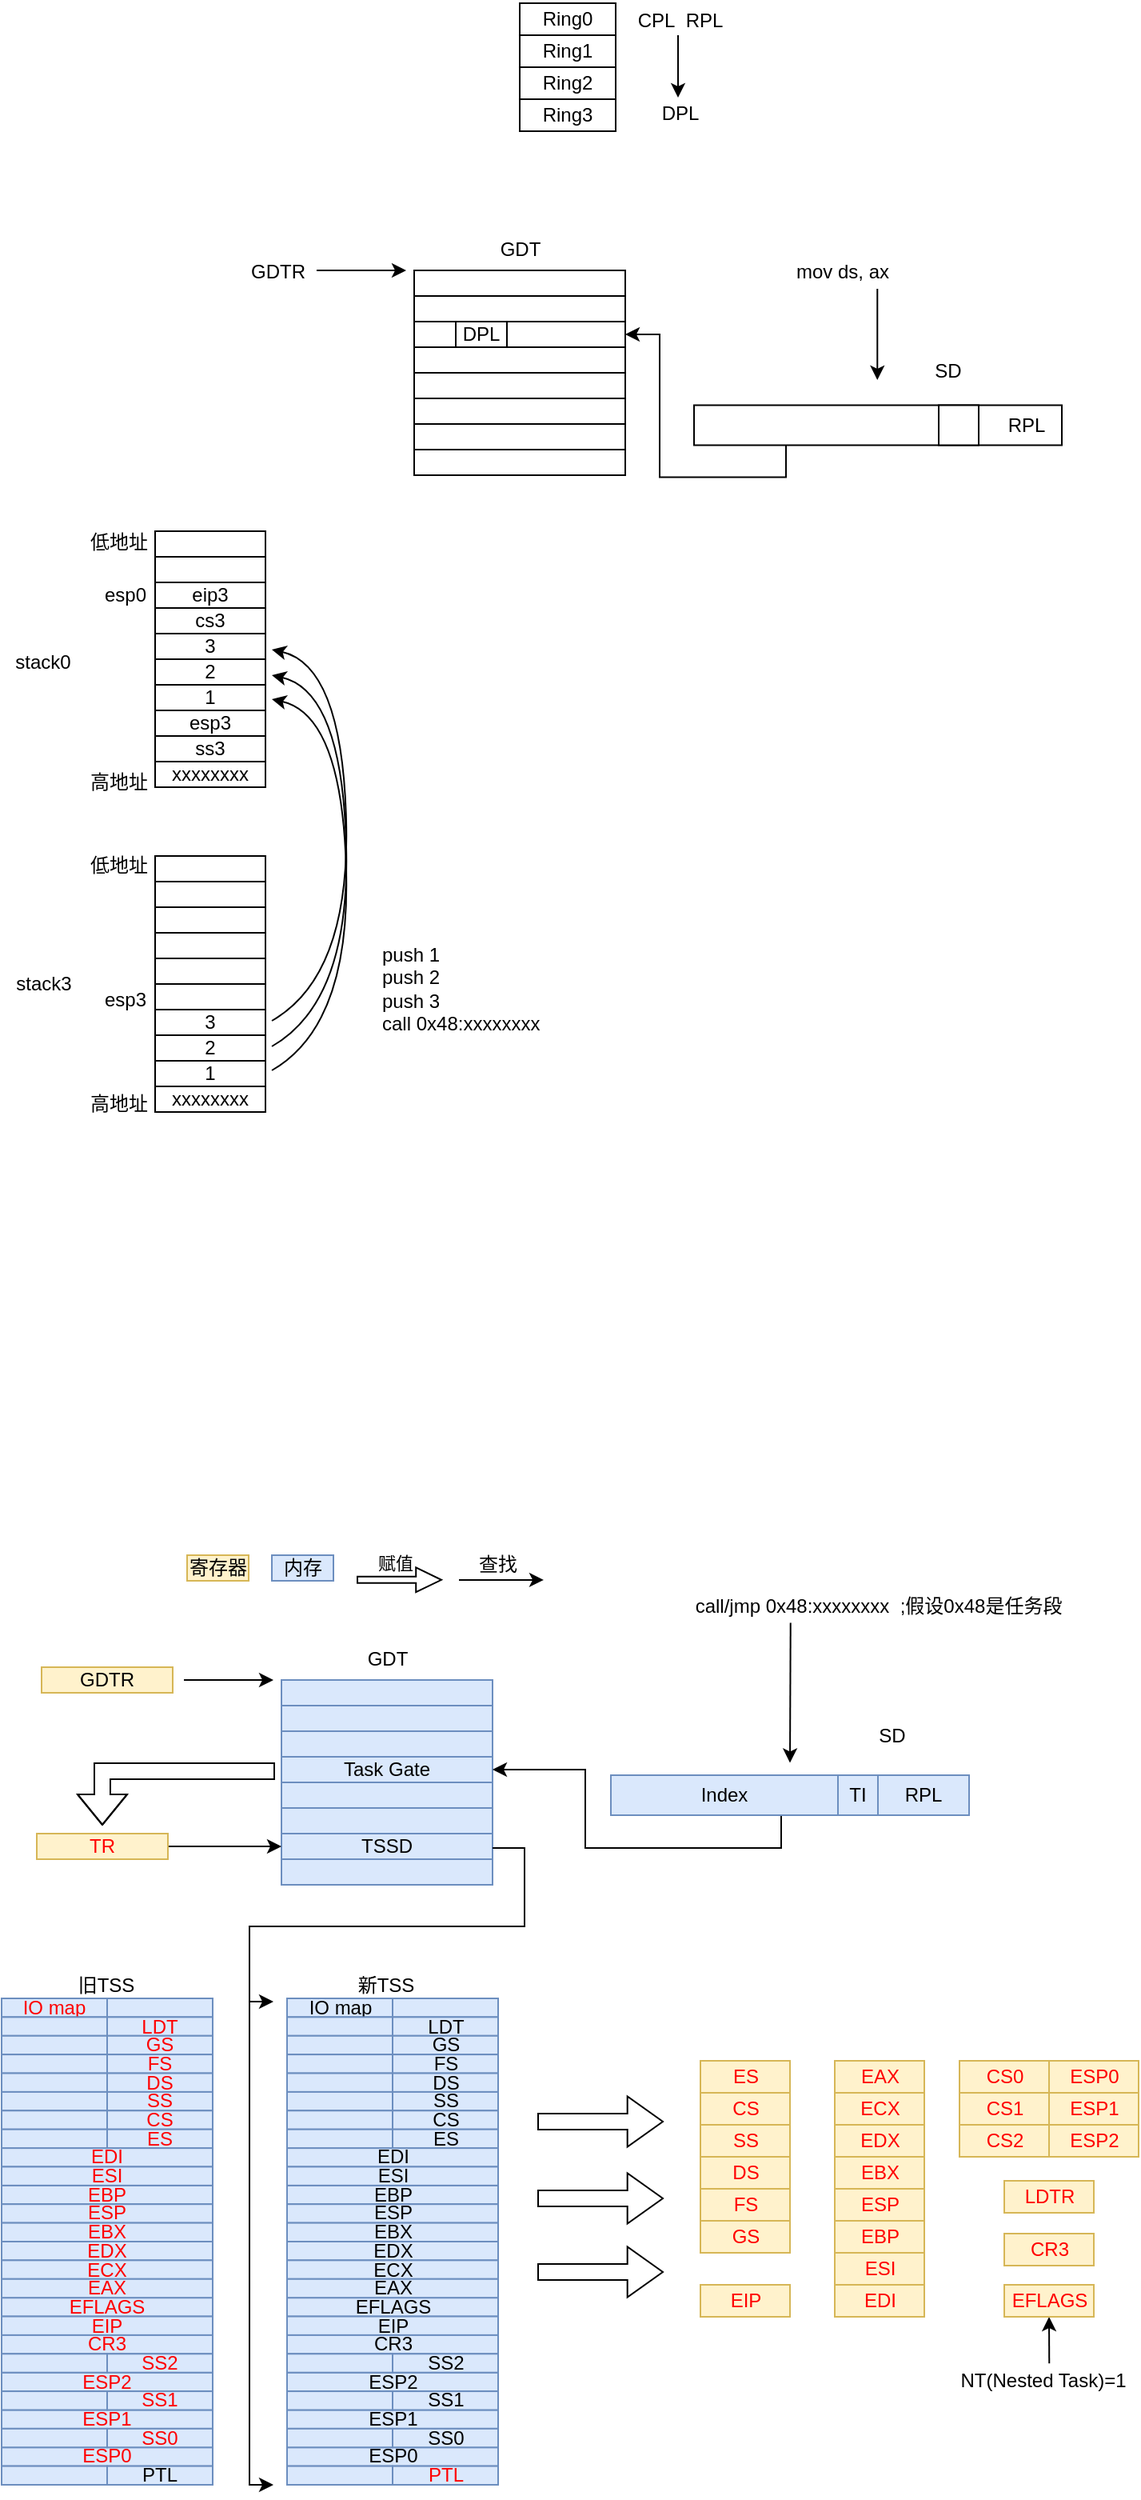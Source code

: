 <mxfile version="28.0.4">
  <diagram name="第 1 页" id="dTdgmJblzX6b68JOFCId">
    <mxGraphModel dx="542" dy="310" grid="0" gridSize="10" guides="1" tooltips="1" connect="1" arrows="1" fold="1" page="1" pageScale="1" pageWidth="827" pageHeight="1169" math="0" shadow="0">
      <root>
        <mxCell id="0" />
        <mxCell id="1" parent="0" />
        <mxCell id="eHoJxzLwJRpgkZDSMcWg-1" value="Ring0" style="rounded=0;whiteSpace=wrap;html=1;" parent="1" vertex="1">
          <mxGeometry x="360" y="230" width="60" height="20" as="geometry" />
        </mxCell>
        <mxCell id="eHoJxzLwJRpgkZDSMcWg-2" value="Ring1" style="rounded=0;whiteSpace=wrap;html=1;" parent="1" vertex="1">
          <mxGeometry x="360" y="250" width="60" height="20" as="geometry" />
        </mxCell>
        <mxCell id="eHoJxzLwJRpgkZDSMcWg-3" value="Ring2" style="rounded=0;whiteSpace=wrap;html=1;" parent="1" vertex="1">
          <mxGeometry x="360" y="270" width="60" height="20" as="geometry" />
        </mxCell>
        <mxCell id="eHoJxzLwJRpgkZDSMcWg-4" value="Ring3" style="rounded=0;whiteSpace=wrap;html=1;" parent="1" vertex="1">
          <mxGeometry x="360" y="290" width="60" height="20" as="geometry" />
        </mxCell>
        <mxCell id="eHoJxzLwJRpgkZDSMcWg-5" value="CPL&amp;nbsp; RPL" style="text;html=1;align=center;verticalAlign=middle;resizable=0;points=[];autosize=1;strokeColor=none;fillColor=none;" parent="1" vertex="1">
          <mxGeometry x="424" y="228" width="71" height="26" as="geometry" />
        </mxCell>
        <mxCell id="eHoJxzLwJRpgkZDSMcWg-6" value="DPL" style="text;html=1;align=center;verticalAlign=middle;resizable=0;points=[];autosize=1;strokeColor=none;fillColor=none;" parent="1" vertex="1">
          <mxGeometry x="434.5" y="284" width="50" height="30" as="geometry" />
        </mxCell>
        <mxCell id="eHoJxzLwJRpgkZDSMcWg-7" value="" style="endArrow=classic;html=1;rounded=0;" parent="1" edge="1">
          <mxGeometry width="50" height="50" relative="1" as="geometry">
            <mxPoint x="459" y="250" as="sourcePoint" />
            <mxPoint x="459" y="289" as="targetPoint" />
          </mxGeometry>
        </mxCell>
        <mxCell id="eHoJxzLwJRpgkZDSMcWg-9" value="" style="rounded=0;whiteSpace=wrap;html=1;" parent="1" vertex="1">
          <mxGeometry x="294" y="397" width="132" height="16" as="geometry" />
        </mxCell>
        <mxCell id="eHoJxzLwJRpgkZDSMcWg-10" value="" style="rounded=0;whiteSpace=wrap;html=1;" parent="1" vertex="1">
          <mxGeometry x="294" y="413" width="132" height="16" as="geometry" />
        </mxCell>
        <mxCell id="eHoJxzLwJRpgkZDSMcWg-11" value="" style="rounded=0;whiteSpace=wrap;html=1;" parent="1" vertex="1">
          <mxGeometry x="294" y="429" width="132" height="16" as="geometry" />
        </mxCell>
        <mxCell id="eHoJxzLwJRpgkZDSMcWg-12" value="" style="rounded=0;whiteSpace=wrap;html=1;" parent="1" vertex="1">
          <mxGeometry x="294" y="445" width="132" height="16" as="geometry" />
        </mxCell>
        <mxCell id="eHoJxzLwJRpgkZDSMcWg-13" value="" style="rounded=0;whiteSpace=wrap;html=1;" parent="1" vertex="1">
          <mxGeometry x="294" y="461" width="132" height="16" as="geometry" />
        </mxCell>
        <mxCell id="eHoJxzLwJRpgkZDSMcWg-14" value="" style="rounded=0;whiteSpace=wrap;html=1;" parent="1" vertex="1">
          <mxGeometry x="294" y="477" width="132" height="16" as="geometry" />
        </mxCell>
        <mxCell id="eHoJxzLwJRpgkZDSMcWg-15" value="" style="rounded=0;whiteSpace=wrap;html=1;" parent="1" vertex="1">
          <mxGeometry x="294" y="493" width="132" height="16" as="geometry" />
        </mxCell>
        <mxCell id="eHoJxzLwJRpgkZDSMcWg-16" value="" style="rounded=0;whiteSpace=wrap;html=1;" parent="1" vertex="1">
          <mxGeometry x="294" y="509" width="132" height="16" as="geometry" />
        </mxCell>
        <mxCell id="eHoJxzLwJRpgkZDSMcWg-17" value="GDT" style="text;html=1;align=center;verticalAlign=middle;resizable=0;points=[];autosize=1;strokeColor=none;fillColor=none;" parent="1" vertex="1">
          <mxGeometry x="338.5" y="371" width="43" height="26" as="geometry" />
        </mxCell>
        <mxCell id="eHoJxzLwJRpgkZDSMcWg-18" value="" style="endArrow=classic;html=1;rounded=0;" parent="1" edge="1">
          <mxGeometry width="50" height="50" relative="1" as="geometry">
            <mxPoint x="233" y="397" as="sourcePoint" />
            <mxPoint x="289" y="397" as="targetPoint" />
            <Array as="points">
              <mxPoint x="283" y="397" />
            </Array>
          </mxGeometry>
        </mxCell>
        <mxCell id="eHoJxzLwJRpgkZDSMcWg-19" value="GDTR" style="text;html=1;align=center;verticalAlign=middle;whiteSpace=wrap;rounded=0;" parent="1" vertex="1">
          <mxGeometry x="179" y="383" width="60" height="30" as="geometry" />
        </mxCell>
        <mxCell id="eHoJxzLwJRpgkZDSMcWg-20" value="mov ds, ax" style="text;html=1;align=center;verticalAlign=middle;whiteSpace=wrap;rounded=0;" parent="1" vertex="1">
          <mxGeometry x="520" y="383" width="84" height="30" as="geometry" />
        </mxCell>
        <mxCell id="eHoJxzLwJRpgkZDSMcWg-26" value="" style="group" parent="1" vertex="1" connectable="0">
          <mxGeometry x="469" y="481.25" width="251" height="39.5" as="geometry" />
        </mxCell>
        <mxCell id="eHoJxzLwJRpgkZDSMcWg-22" value="" style="rounded=0;whiteSpace=wrap;html=1;" parent="eHoJxzLwJRpgkZDSMcWg-26" vertex="1">
          <mxGeometry width="230" height="25" as="geometry" />
        </mxCell>
        <mxCell id="eHoJxzLwJRpgkZDSMcWg-25" value="" style="rounded=0;whiteSpace=wrap;html=1;" parent="eHoJxzLwJRpgkZDSMcWg-26" vertex="1">
          <mxGeometry x="153" width="25" height="25" as="geometry" />
        </mxCell>
        <mxCell id="eHoJxzLwJRpgkZDSMcWg-32" value="RPL" style="text;html=1;align=center;verticalAlign=middle;whiteSpace=wrap;rounded=0;" parent="eHoJxzLwJRpgkZDSMcWg-26" vertex="1">
          <mxGeometry x="178" y="-2.5" width="60" height="30" as="geometry" />
        </mxCell>
        <mxCell id="eHoJxzLwJRpgkZDSMcWg-27" value="" style="endArrow=classic;html=1;rounded=0;" parent="1" edge="1">
          <mxGeometry width="50" height="50" relative="1" as="geometry">
            <mxPoint x="583.64" y="408.5" as="sourcePoint" />
            <mxPoint x="583.64" y="465.5" as="targetPoint" />
          </mxGeometry>
        </mxCell>
        <mxCell id="eHoJxzLwJRpgkZDSMcWg-28" value="SD" style="text;html=1;align=center;verticalAlign=middle;whiteSpace=wrap;rounded=0;" parent="1" vertex="1">
          <mxGeometry x="598" y="445" width="60" height="30" as="geometry" />
        </mxCell>
        <mxCell id="eHoJxzLwJRpgkZDSMcWg-30" style="edgeStyle=orthogonalEdgeStyle;rounded=0;orthogonalLoop=1;jettySize=auto;html=1;exitX=0.25;exitY=1;exitDx=0;exitDy=0;entryX=1;entryY=0.5;entryDx=0;entryDy=0;" parent="1" source="eHoJxzLwJRpgkZDSMcWg-22" target="eHoJxzLwJRpgkZDSMcWg-11" edge="1">
          <mxGeometry relative="1" as="geometry" />
        </mxCell>
        <mxCell id="eHoJxzLwJRpgkZDSMcWg-34" value="DPL" style="rounded=0;whiteSpace=wrap;html=1;" parent="1" vertex="1">
          <mxGeometry x="320" y="429" width="32" height="16" as="geometry" />
        </mxCell>
        <mxCell id="jZwCkKq9bdwJb3QFiJZe-21" value="stack0" style="text;html=1;align=center;verticalAlign=middle;whiteSpace=wrap;rounded=0;" parent="1" vertex="1">
          <mxGeometry x="36" y="630.5" width="52" height="23" as="geometry" />
        </mxCell>
        <mxCell id="jZwCkKq9bdwJb3QFiJZe-22" value="stack3" style="text;html=1;align=center;verticalAlign=middle;resizable=0;points=[];autosize=1;strokeColor=none;fillColor=none;" parent="1" vertex="1">
          <mxGeometry x="35" y="830" width="53" height="26" as="geometry" />
        </mxCell>
        <mxCell id="jZwCkKq9bdwJb3QFiJZe-23" value="低地址" style="text;html=1;align=center;verticalAlign=middle;whiteSpace=wrap;rounded=0;" parent="1" vertex="1">
          <mxGeometry x="84" y="558" width="51" height="17" as="geometry" />
        </mxCell>
        <mxCell id="jZwCkKq9bdwJb3QFiJZe-24" value="低地址" style="text;html=1;align=center;verticalAlign=middle;whiteSpace=wrap;rounded=0;" parent="1" vertex="1">
          <mxGeometry x="84" y="760" width="51" height="17" as="geometry" />
        </mxCell>
        <mxCell id="jZwCkKq9bdwJb3QFiJZe-25" value="高地址" style="text;html=1;align=center;verticalAlign=middle;whiteSpace=wrap;rounded=0;" parent="1" vertex="1">
          <mxGeometry x="84" y="708" width="51" height="17" as="geometry" />
        </mxCell>
        <mxCell id="jZwCkKq9bdwJb3QFiJZe-26" value="高地址" style="text;html=1;align=center;verticalAlign=middle;whiteSpace=wrap;rounded=0;" parent="1" vertex="1">
          <mxGeometry x="84" y="909" width="51" height="17" as="geometry" />
        </mxCell>
        <mxCell id="jZwCkKq9bdwJb3QFiJZe-28" value="push 1&lt;div&gt;push 2&lt;/div&gt;&lt;div&gt;push 3&lt;/div&gt;&lt;div&gt;call 0x48:xxxxxxxx&lt;/div&gt;" style="text;html=1;align=left;verticalAlign=middle;resizable=0;points=[];autosize=1;strokeColor=none;fillColor=none;" parent="1" vertex="1">
          <mxGeometry x="272" y="811" width="117" height="70" as="geometry" />
        </mxCell>
        <mxCell id="jZwCkKq9bdwJb3QFiJZe-31" value="esp3" style="text;html=1;align=center;verticalAlign=middle;resizable=0;points=[];autosize=1;strokeColor=none;fillColor=none;" parent="1" vertex="1">
          <mxGeometry x="91" y="840" width="44" height="26" as="geometry" />
        </mxCell>
        <mxCell id="jZwCkKq9bdwJb3QFiJZe-50" value="" style="group" parent="1" vertex="1" connectable="0">
          <mxGeometry x="132" y="560" width="69" height="160" as="geometry" />
        </mxCell>
        <mxCell id="jZwCkKq9bdwJb3QFiJZe-48" value="" style="rounded=0;whiteSpace=wrap;html=1;" parent="jZwCkKq9bdwJb3QFiJZe-50" vertex="1">
          <mxGeometry y="16" width="69" height="16" as="geometry" />
        </mxCell>
        <mxCell id="jZwCkKq9bdwJb3QFiJZe-49" value="" style="rounded=0;whiteSpace=wrap;html=1;" parent="jZwCkKq9bdwJb3QFiJZe-50" vertex="1">
          <mxGeometry width="69" height="16" as="geometry" />
        </mxCell>
        <mxCell id="jZwCkKq9bdwJb3QFiJZe-1" value="eip3" style="rounded=0;whiteSpace=wrap;html=1;" parent="jZwCkKq9bdwJb3QFiJZe-50" vertex="1">
          <mxGeometry y="32" width="69" height="16" as="geometry" />
        </mxCell>
        <mxCell id="jZwCkKq9bdwJb3QFiJZe-2" value="cs3" style="rounded=0;whiteSpace=wrap;html=1;" parent="jZwCkKq9bdwJb3QFiJZe-50" vertex="1">
          <mxGeometry y="48" width="69" height="16" as="geometry" />
        </mxCell>
        <mxCell id="jZwCkKq9bdwJb3QFiJZe-3" value="3" style="rounded=0;whiteSpace=wrap;html=1;" parent="jZwCkKq9bdwJb3QFiJZe-50" vertex="1">
          <mxGeometry y="64" width="69" height="16" as="geometry" />
        </mxCell>
        <mxCell id="jZwCkKq9bdwJb3QFiJZe-4" value="2" style="rounded=0;whiteSpace=wrap;html=1;" parent="jZwCkKq9bdwJb3QFiJZe-50" vertex="1">
          <mxGeometry y="80" width="69" height="16" as="geometry" />
        </mxCell>
        <mxCell id="jZwCkKq9bdwJb3QFiJZe-5" value="1" style="rounded=0;whiteSpace=wrap;html=1;" parent="jZwCkKq9bdwJb3QFiJZe-50" vertex="1">
          <mxGeometry y="96" width="69" height="16" as="geometry" />
        </mxCell>
        <mxCell id="jZwCkKq9bdwJb3QFiJZe-6" value="esp3" style="rounded=0;whiteSpace=wrap;html=1;" parent="jZwCkKq9bdwJb3QFiJZe-50" vertex="1">
          <mxGeometry y="112" width="69" height="16" as="geometry" />
        </mxCell>
        <mxCell id="jZwCkKq9bdwJb3QFiJZe-7" value="ss3" style="rounded=0;whiteSpace=wrap;html=1;" parent="jZwCkKq9bdwJb3QFiJZe-50" vertex="1">
          <mxGeometry y="128" width="69" height="16" as="geometry" />
        </mxCell>
        <mxCell id="jZwCkKq9bdwJb3QFiJZe-8" value="xxxxxxxx" style="rounded=0;whiteSpace=wrap;html=1;" parent="jZwCkKq9bdwJb3QFiJZe-50" vertex="1">
          <mxGeometry y="144" width="69" height="16" as="geometry" />
        </mxCell>
        <mxCell id="jZwCkKq9bdwJb3QFiJZe-13" value="" style="rounded=0;whiteSpace=wrap;html=1;" parent="1" vertex="1">
          <mxGeometry x="132" y="795" width="69" height="16" as="geometry" />
        </mxCell>
        <mxCell id="jZwCkKq9bdwJb3QFiJZe-14" value="" style="rounded=0;whiteSpace=wrap;html=1;" parent="1" vertex="1">
          <mxGeometry x="132" y="811" width="69" height="16" as="geometry" />
        </mxCell>
        <mxCell id="jZwCkKq9bdwJb3QFiJZe-15" value="" style="rounded=0;whiteSpace=wrap;html=1;" parent="1" vertex="1">
          <mxGeometry x="132" y="827" width="69" height="16" as="geometry" />
        </mxCell>
        <mxCell id="jZwCkKq9bdwJb3QFiJZe-16" value="" style="rounded=0;whiteSpace=wrap;html=1;" parent="1" vertex="1">
          <mxGeometry x="132" y="843" width="69" height="16" as="geometry" />
        </mxCell>
        <mxCell id="jZwCkKq9bdwJb3QFiJZe-17" value="3" style="rounded=0;whiteSpace=wrap;html=1;" parent="1" vertex="1">
          <mxGeometry x="132" y="859" width="69" height="16" as="geometry" />
        </mxCell>
        <mxCell id="jZwCkKq9bdwJb3QFiJZe-18" value="2" style="rounded=0;whiteSpace=wrap;html=1;" parent="1" vertex="1">
          <mxGeometry x="132" y="875" width="69" height="16" as="geometry" />
        </mxCell>
        <mxCell id="jZwCkKq9bdwJb3QFiJZe-19" value="1" style="rounded=0;whiteSpace=wrap;html=1;" parent="1" vertex="1">
          <mxGeometry x="132" y="891" width="69" height="16" as="geometry" />
        </mxCell>
        <mxCell id="jZwCkKq9bdwJb3QFiJZe-20" value="xxxxxxxx" style="rounded=0;whiteSpace=wrap;html=1;" parent="1" vertex="1">
          <mxGeometry x="132" y="907" width="69" height="16" as="geometry" />
        </mxCell>
        <mxCell id="jZwCkKq9bdwJb3QFiJZe-51" value="" style="rounded=0;whiteSpace=wrap;html=1;" parent="1" vertex="1">
          <mxGeometry x="132" y="763" width="69" height="16" as="geometry" />
        </mxCell>
        <mxCell id="jZwCkKq9bdwJb3QFiJZe-52" value="" style="rounded=0;whiteSpace=wrap;html=1;" parent="1" vertex="1">
          <mxGeometry x="132" y="779" width="69" height="16" as="geometry" />
        </mxCell>
        <mxCell id="jZwCkKq9bdwJb3QFiJZe-53" value="" style="curved=1;endArrow=classic;html=1;rounded=0;" parent="1" edge="1">
          <mxGeometry width="50" height="50" relative="1" as="geometry">
            <mxPoint x="205" y="897" as="sourcePoint" />
            <mxPoint x="205" y="665" as="targetPoint" />
            <Array as="points">
              <mxPoint x="254" y="869" />
              <mxPoint x="249" y="675" />
            </Array>
          </mxGeometry>
        </mxCell>
        <mxCell id="jZwCkKq9bdwJb3QFiJZe-54" value="" style="curved=1;endArrow=classic;html=1;rounded=0;" parent="1" edge="1">
          <mxGeometry width="50" height="50" relative="1" as="geometry">
            <mxPoint x="205" y="882" as="sourcePoint" />
            <mxPoint x="205" y="650" as="targetPoint" />
            <Array as="points">
              <mxPoint x="254" y="854" />
              <mxPoint x="249" y="660" />
            </Array>
          </mxGeometry>
        </mxCell>
        <mxCell id="jZwCkKq9bdwJb3QFiJZe-55" value="" style="curved=1;endArrow=classic;html=1;rounded=0;" parent="1" edge="1">
          <mxGeometry width="50" height="50" relative="1" as="geometry">
            <mxPoint x="205" y="866" as="sourcePoint" />
            <mxPoint x="205" y="634" as="targetPoint" />
            <Array as="points">
              <mxPoint x="254" y="838" />
              <mxPoint x="249" y="644" />
            </Array>
          </mxGeometry>
        </mxCell>
        <mxCell id="jZwCkKq9bdwJb3QFiJZe-56" value="esp0" style="text;html=1;align=center;verticalAlign=middle;resizable=0;points=[];autosize=1;strokeColor=none;fillColor=none;" parent="1" vertex="1">
          <mxGeometry x="91" y="587" width="44" height="26" as="geometry" />
        </mxCell>
        <mxCell id="PPakpGA1YCFGaMJcJYgF-13" value="&lt;span style=&quot;text-align: left;&quot;&gt;call/jmp 0x48:xxxxxxxx&amp;nbsp; ;假设0x48是任务段&lt;/span&gt;" style="text;html=1;align=center;verticalAlign=middle;resizable=0;points=[];autosize=1;strokeColor=none;fillColor=none;" vertex="1" parent="1">
          <mxGeometry x="460" y="1218.5" width="247" height="26" as="geometry" />
        </mxCell>
        <mxCell id="PPakpGA1YCFGaMJcJYgF-16" value="" style="rounded=0;whiteSpace=wrap;html=1;fillColor=#dae8fc;strokeColor=#6c8ebf;" vertex="1" parent="1">
          <mxGeometry x="211" y="1278" width="132" height="16" as="geometry" />
        </mxCell>
        <mxCell id="PPakpGA1YCFGaMJcJYgF-17" value="" style="rounded=0;whiteSpace=wrap;html=1;fillColor=#dae8fc;strokeColor=#6c8ebf;" vertex="1" parent="1">
          <mxGeometry x="211" y="1294" width="132" height="16" as="geometry" />
        </mxCell>
        <mxCell id="PPakpGA1YCFGaMJcJYgF-18" value="" style="rounded=0;whiteSpace=wrap;html=1;fillColor=#dae8fc;strokeColor=#6c8ebf;" vertex="1" parent="1">
          <mxGeometry x="211" y="1310" width="132" height="16" as="geometry" />
        </mxCell>
        <mxCell id="PPakpGA1YCFGaMJcJYgF-19" value="Task Gate" style="rounded=0;whiteSpace=wrap;html=1;fillColor=#dae8fc;strokeColor=#6c8ebf;" vertex="1" parent="1">
          <mxGeometry x="211" y="1326" width="132" height="16" as="geometry" />
        </mxCell>
        <mxCell id="PPakpGA1YCFGaMJcJYgF-20" value="" style="rounded=0;whiteSpace=wrap;html=1;fillColor=#dae8fc;strokeColor=#6c8ebf;" vertex="1" parent="1">
          <mxGeometry x="211" y="1342" width="132" height="16" as="geometry" />
        </mxCell>
        <mxCell id="PPakpGA1YCFGaMJcJYgF-21" value="" style="rounded=0;whiteSpace=wrap;html=1;fillColor=#dae8fc;strokeColor=#6c8ebf;" vertex="1" parent="1">
          <mxGeometry x="211" y="1358" width="132" height="16" as="geometry" />
        </mxCell>
        <mxCell id="PPakpGA1YCFGaMJcJYgF-87" style="edgeStyle=orthogonalEdgeStyle;rounded=0;orthogonalLoop=1;jettySize=auto;html=1;exitX=1;exitY=0.5;exitDx=0;exitDy=0;" edge="1" parent="1">
          <mxGeometry relative="1" as="geometry">
            <mxPoint x="206" y="1479" as="targetPoint" />
            <mxPoint x="343" y="1383.0" as="sourcePoint" />
            <Array as="points">
              <mxPoint x="363" y="1383" />
              <mxPoint x="363" y="1432" />
              <mxPoint x="191" y="1432" />
              <mxPoint x="191" y="1479" />
            </Array>
          </mxGeometry>
        </mxCell>
        <mxCell id="PPakpGA1YCFGaMJcJYgF-22" value="TSSD" style="rounded=0;whiteSpace=wrap;html=1;fillColor=#dae8fc;strokeColor=#6c8ebf;" vertex="1" parent="1">
          <mxGeometry x="211" y="1374" width="132" height="16" as="geometry" />
        </mxCell>
        <mxCell id="PPakpGA1YCFGaMJcJYgF-23" value="" style="rounded=0;whiteSpace=wrap;html=1;fillColor=#dae8fc;strokeColor=#6c8ebf;" vertex="1" parent="1">
          <mxGeometry x="211" y="1390" width="132" height="16" as="geometry" />
        </mxCell>
        <mxCell id="PPakpGA1YCFGaMJcJYgF-24" value="GDT" style="text;html=1;align=center;verticalAlign=middle;resizable=0;points=[];autosize=1;strokeColor=none;fillColor=none;" vertex="1" parent="1">
          <mxGeometry x="255.5" y="1252" width="43" height="26" as="geometry" />
        </mxCell>
        <mxCell id="PPakpGA1YCFGaMJcJYgF-25" value="" style="endArrow=classic;html=1;rounded=0;" edge="1" parent="1">
          <mxGeometry width="50" height="50" relative="1" as="geometry">
            <mxPoint x="150" y="1278" as="sourcePoint" />
            <mxPoint x="206" y="1278" as="targetPoint" />
            <Array as="points">
              <mxPoint x="200" y="1278" />
            </Array>
          </mxGeometry>
        </mxCell>
        <mxCell id="PPakpGA1YCFGaMJcJYgF-28" value="内存" style="rounded=0;whiteSpace=wrap;html=1;fillColor=#dae8fc;strokeColor=#6c8ebf;" vertex="1" parent="1">
          <mxGeometry x="205" y="1200" width="38.5" height="16" as="geometry" />
        </mxCell>
        <mxCell id="PPakpGA1YCFGaMJcJYgF-29" value="寄存器" style="rounded=0;whiteSpace=wrap;html=1;fillColor=#fff2cc;strokeColor=#d6b656;" vertex="1" parent="1">
          <mxGeometry x="152" y="1200" width="38.5" height="16" as="geometry" />
        </mxCell>
        <mxCell id="PPakpGA1YCFGaMJcJYgF-30" value="GDTR" style="rounded=0;whiteSpace=wrap;html=1;fillColor=#fff2cc;strokeColor=#d6b656;" vertex="1" parent="1">
          <mxGeometry x="61" y="1270" width="82" height="16" as="geometry" />
        </mxCell>
        <mxCell id="PPakpGA1YCFGaMJcJYgF-39" value="新TSS" style="text;html=1;align=center;verticalAlign=middle;resizable=0;points=[];autosize=1;strokeColor=none;fillColor=none;" vertex="1" parent="1">
          <mxGeometry x="249.5" y="1456" width="53" height="26" as="geometry" />
        </mxCell>
        <mxCell id="PPakpGA1YCFGaMJcJYgF-40" value="" style="endArrow=classic;html=1;rounded=0;exitX=1;exitY=0.5;exitDx=0;exitDy=0;entryX=0;entryY=0.5;entryDx=0;entryDy=0;" edge="1" parent="1" source="PPakpGA1YCFGaMJcJYgF-42" target="PPakpGA1YCFGaMJcJYgF-22">
          <mxGeometry width="50" height="50" relative="1" as="geometry">
            <mxPoint x="152" y="1433" as="sourcePoint" />
            <mxPoint x="208" y="1433" as="targetPoint" />
            <Array as="points">
              <mxPoint x="158" y="1382" />
              <mxPoint x="173" y="1382" />
            </Array>
          </mxGeometry>
        </mxCell>
        <mxCell id="PPakpGA1YCFGaMJcJYgF-42" value="&lt;font style=&quot;color: rgb(255, 0, 0);&quot;&gt;TR&lt;/font&gt;" style="rounded=0;whiteSpace=wrap;html=1;fillColor=#fff2cc;strokeColor=#d6b656;" vertex="1" parent="1">
          <mxGeometry x="58" y="1374" width="82" height="16" as="geometry" />
        </mxCell>
        <mxCell id="PPakpGA1YCFGaMJcJYgF-49" value="SD" style="text;html=1;align=center;verticalAlign=middle;whiteSpace=wrap;rounded=0;" vertex="1" parent="1">
          <mxGeometry x="563" y="1298" width="60" height="30" as="geometry" />
        </mxCell>
        <mxCell id="PPakpGA1YCFGaMJcJYgF-50" style="edgeStyle=orthogonalEdgeStyle;rounded=0;orthogonalLoop=1;jettySize=auto;html=1;exitX=0.75;exitY=1;exitDx=0;exitDy=0;entryX=1;entryY=0.5;entryDx=0;entryDy=0;" edge="1" parent="1" source="PPakpGA1YCFGaMJcJYgF-47" target="PPakpGA1YCFGaMJcJYgF-19">
          <mxGeometry relative="1" as="geometry">
            <mxPoint x="368" y="1296" as="targetPoint" />
            <mxPoint x="540.95" y="1365.05" as="sourcePoint" />
            <Array as="points">
              <mxPoint x="523" y="1383" />
              <mxPoint x="401" y="1383" />
              <mxPoint x="401" y="1334" />
            </Array>
          </mxGeometry>
        </mxCell>
        <mxCell id="PPakpGA1YCFGaMJcJYgF-51" value="" style="endArrow=classic;html=1;rounded=0;exitX=0.233;exitY=1.103;exitDx=0;exitDy=0;exitPerimeter=0;" edge="1" parent="1">
          <mxGeometry width="50" height="50" relative="1" as="geometry">
            <mxPoint x="529.367" y="1242.248" as="sourcePoint" />
            <mxPoint x="529" y="1329.75" as="targetPoint" />
          </mxGeometry>
        </mxCell>
        <mxCell id="PPakpGA1YCFGaMJcJYgF-61" value="" style="group" vertex="1" connectable="0" parent="1">
          <mxGeometry x="417" y="1337.5" width="224" height="25" as="geometry" />
        </mxCell>
        <mxCell id="PPakpGA1YCFGaMJcJYgF-47" value="In&lt;span style=&quot;background-color: transparent; color: light-dark(rgb(0, 0, 0), rgb(255, 255, 255));&quot;&gt;dex&lt;/span&gt;" style="rounded=0;whiteSpace=wrap;html=1;fillColor=#dae8fc;strokeColor=#6c8ebf;" vertex="1" parent="PPakpGA1YCFGaMJcJYgF-61">
          <mxGeometry width="142" height="25" as="geometry" />
        </mxCell>
        <mxCell id="PPakpGA1YCFGaMJcJYgF-58" value="RPL" style="rounded=0;whiteSpace=wrap;html=1;fillColor=#dae8fc;strokeColor=#6c8ebf;" vertex="1" parent="PPakpGA1YCFGaMJcJYgF-61">
          <mxGeometry x="167" width="57" height="25" as="geometry" />
        </mxCell>
        <mxCell id="PPakpGA1YCFGaMJcJYgF-59" value="TI" style="rounded=0;whiteSpace=wrap;html=1;fillColor=#dae8fc;strokeColor=#6c8ebf;" vertex="1" parent="PPakpGA1YCFGaMJcJYgF-61">
          <mxGeometry x="142" width="25" height="25" as="geometry" />
        </mxCell>
        <mxCell id="PPakpGA1YCFGaMJcJYgF-85" value="EAX" style="rounded=0;html=1;fillColor=#fff2cc;strokeColor=#d6b656;fontColor=light-dark(#ff0000, #ededed);" vertex="1" parent="1">
          <mxGeometry x="557" y="1516" width="56" height="20" as="geometry" />
        </mxCell>
        <mxCell id="PPakpGA1YCFGaMJcJYgF-86" value="ECX" style="rounded=0;html=1;fillColor=#fff2cc;strokeColor=#d6b656;fontColor=light-dark(#ff0000, #ededed);" vertex="1" parent="1">
          <mxGeometry x="557" y="1536" width="56" height="20" as="geometry" />
        </mxCell>
        <mxCell id="PPakpGA1YCFGaMJcJYgF-88" value="EDX" style="rounded=0;html=1;fillColor=#fff2cc;strokeColor=#d6b656;fontColor=light-dark(#ff0000, #ededed);" vertex="1" parent="1">
          <mxGeometry x="557" y="1556" width="56" height="20" as="geometry" />
        </mxCell>
        <mxCell id="PPakpGA1YCFGaMJcJYgF-89" value="EBX" style="rounded=0;html=1;fillColor=#fff2cc;strokeColor=#d6b656;fontColor=light-dark(#ff0000, #ededed);" vertex="1" parent="1">
          <mxGeometry x="557" y="1576" width="56" height="20" as="geometry" />
        </mxCell>
        <mxCell id="PPakpGA1YCFGaMJcJYgF-90" value="CS0" style="rounded=0;html=1;fillColor=#fff2cc;strokeColor=#d6b656;fontColor=light-dark(#ff0000, #ededed);" vertex="1" parent="1">
          <mxGeometry x="635" y="1516" width="56" height="20" as="geometry" />
        </mxCell>
        <mxCell id="PPakpGA1YCFGaMJcJYgF-91" value="ESP0" style="rounded=0;html=1;fillColor=#fff2cc;strokeColor=#d6b656;fontColor=light-dark(#ff0000, #ededed);" vertex="1" parent="1">
          <mxGeometry x="691" y="1516" width="56" height="20" as="geometry" />
        </mxCell>
        <mxCell id="PPakpGA1YCFGaMJcJYgF-92" value="CS1" style="rounded=0;html=1;fillColor=#fff2cc;strokeColor=#d6b656;fontColor=light-dark(#ff0000, #ededed);" vertex="1" parent="1">
          <mxGeometry x="635" y="1536" width="56" height="20" as="geometry" />
        </mxCell>
        <mxCell id="PPakpGA1YCFGaMJcJYgF-93" value="ESP1" style="rounded=0;html=1;fillColor=#fff2cc;strokeColor=#d6b656;fontColor=light-dark(#ff0000, #ededed);" vertex="1" parent="1">
          <mxGeometry x="691" y="1536" width="56" height="20" as="geometry" />
        </mxCell>
        <mxCell id="PPakpGA1YCFGaMJcJYgF-94" value="ESP" style="rounded=0;html=1;fillColor=#fff2cc;strokeColor=#d6b656;fontColor=light-dark(#ff0000, #ededed);" vertex="1" parent="1">
          <mxGeometry x="557" y="1596" width="56" height="20" as="geometry" />
        </mxCell>
        <mxCell id="PPakpGA1YCFGaMJcJYgF-95" value="EBP" style="rounded=0;html=1;fillColor=#fff2cc;strokeColor=#d6b656;fontColor=light-dark(#ff0000, #ededed);" vertex="1" parent="1">
          <mxGeometry x="557" y="1616" width="56" height="20" as="geometry" />
        </mxCell>
        <mxCell id="PPakpGA1YCFGaMJcJYgF-96" value="ESI" style="rounded=0;html=1;fillColor=#fff2cc;strokeColor=#d6b656;fontColor=light-dark(#ff0000, #ededed);" vertex="1" parent="1">
          <mxGeometry x="557" y="1636" width="56" height="20" as="geometry" />
        </mxCell>
        <mxCell id="PPakpGA1YCFGaMJcJYgF-97" value="EDI" style="rounded=0;html=1;fillColor=#fff2cc;strokeColor=#d6b656;fontColor=light-dark(#ff0000, #ededed);" vertex="1" parent="1">
          <mxGeometry x="557" y="1656" width="56" height="20" as="geometry" />
        </mxCell>
        <mxCell id="PPakpGA1YCFGaMJcJYgF-98" value="CS2" style="rounded=0;html=1;fillColor=#fff2cc;strokeColor=#d6b656;fontColor=light-dark(#ff0000, #ededed);" vertex="1" parent="1">
          <mxGeometry x="635" y="1556" width="56" height="20" as="geometry" />
        </mxCell>
        <mxCell id="PPakpGA1YCFGaMJcJYgF-99" value="ESP2" style="rounded=0;html=1;fillColor=#fff2cc;strokeColor=#d6b656;fontColor=light-dark(#ff0000, #ededed);" vertex="1" parent="1">
          <mxGeometry x="691" y="1556" width="56" height="20" as="geometry" />
        </mxCell>
        <mxCell id="PPakpGA1YCFGaMJcJYgF-100" value="ES" style="rounded=0;html=1;fillColor=#fff2cc;strokeColor=#d6b656;fontColor=light-dark(#ff0000, #ededed);" vertex="1" parent="1">
          <mxGeometry x="473" y="1516" width="56" height="20" as="geometry" />
        </mxCell>
        <mxCell id="PPakpGA1YCFGaMJcJYgF-101" value="CS" style="rounded=0;html=1;fillColor=#fff2cc;strokeColor=#d6b656;fontColor=light-dark(#ff0000, #ededed);" vertex="1" parent="1">
          <mxGeometry x="473" y="1536" width="56" height="20" as="geometry" />
        </mxCell>
        <mxCell id="PPakpGA1YCFGaMJcJYgF-102" value="SS" style="rounded=0;html=1;fillColor=#fff2cc;strokeColor=#d6b656;fontColor=light-dark(#ff0000, #ededed);" vertex="1" parent="1">
          <mxGeometry x="473" y="1556" width="56" height="20" as="geometry" />
        </mxCell>
        <mxCell id="PPakpGA1YCFGaMJcJYgF-103" value="DS" style="rounded=0;html=1;fillColor=#fff2cc;strokeColor=#d6b656;fontColor=light-dark(#ff0000, #ededed);" vertex="1" parent="1">
          <mxGeometry x="473" y="1576" width="56" height="20" as="geometry" />
        </mxCell>
        <mxCell id="PPakpGA1YCFGaMJcJYgF-104" value="FS" style="rounded=0;html=1;fillColor=#fff2cc;strokeColor=#d6b656;fontColor=light-dark(#ff0000, #ededed);" vertex="1" parent="1">
          <mxGeometry x="473" y="1596" width="56" height="20" as="geometry" />
        </mxCell>
        <mxCell id="PPakpGA1YCFGaMJcJYgF-105" value="GS" style="rounded=0;html=1;fillColor=#fff2cc;strokeColor=#d6b656;fontColor=light-dark(#ff0000, #ededed);" vertex="1" parent="1">
          <mxGeometry x="473" y="1616" width="56" height="20" as="geometry" />
        </mxCell>
        <mxCell id="PPakpGA1YCFGaMJcJYgF-106" value="EIP" style="rounded=0;html=1;fillColor=#fff2cc;strokeColor=#d6b656;fontColor=light-dark(#ff0000, #ededed);" vertex="1" parent="1">
          <mxGeometry x="473" y="1656" width="56" height="20" as="geometry" />
        </mxCell>
        <mxCell id="PPakpGA1YCFGaMJcJYgF-125" style="edgeStyle=orthogonalEdgeStyle;rounded=0;orthogonalLoop=1;jettySize=auto;html=1;exitX=0.5;exitY=1;exitDx=0;exitDy=0;entryX=0.5;entryY=1;entryDx=0;entryDy=0;" edge="1" parent="1" target="PPakpGA1YCFGaMJcJYgF-107">
          <mxGeometry relative="1" as="geometry">
            <mxPoint x="691.127" y="1705.064" as="sourcePoint" />
          </mxGeometry>
        </mxCell>
        <mxCell id="PPakpGA1YCFGaMJcJYgF-107" value="EFLAGS" style="rounded=0;html=1;fillColor=#fff2cc;strokeColor=#d6b656;fontColor=light-dark(#ff0000, #ededed);" vertex="1" parent="1">
          <mxGeometry x="663" y="1656" width="56" height="20" as="geometry" />
        </mxCell>
        <mxCell id="PPakpGA1YCFGaMJcJYgF-108" value="CR3" style="rounded=0;html=1;fillColor=#fff2cc;strokeColor=#d6b656;fontColor=light-dark(#ff0000, #ededed);" vertex="1" parent="1">
          <mxGeometry x="663" y="1624" width="56" height="20" as="geometry" />
        </mxCell>
        <mxCell id="PPakpGA1YCFGaMJcJYgF-109" value="LDTR" style="rounded=0;html=1;fillColor=#fff2cc;strokeColor=#d6b656;fontColor=light-dark(#ff0000, #ededed);" vertex="1" parent="1">
          <mxGeometry x="663" y="1591" width="56" height="20" as="geometry" />
        </mxCell>
        <mxCell id="PPakpGA1YCFGaMJcJYgF-115" value="" style="shape=flexArrow;endArrow=classic;html=1;rounded=0;endWidth=20.667;endSize=7.053;" edge="1" parent="1">
          <mxGeometry width="50" height="50" relative="1" as="geometry">
            <mxPoint x="371" y="1648" as="sourcePoint" />
            <mxPoint x="450" y="1648" as="targetPoint" />
          </mxGeometry>
        </mxCell>
        <mxCell id="PPakpGA1YCFGaMJcJYgF-116" value="" style="shape=flexArrow;endArrow=classic;html=1;rounded=0;endWidth=20.667;endSize=7.053;" edge="1" parent="1">
          <mxGeometry width="50" height="50" relative="1" as="geometry">
            <mxPoint x="371" y="1602" as="sourcePoint" />
            <mxPoint x="450" y="1602" as="targetPoint" />
          </mxGeometry>
        </mxCell>
        <mxCell id="PPakpGA1YCFGaMJcJYgF-117" value="" style="shape=flexArrow;endArrow=classic;html=1;rounded=0;endWidth=20.667;endSize=7.053;" edge="1" parent="1">
          <mxGeometry width="50" height="50" relative="1" as="geometry">
            <mxPoint x="371" y="1554" as="sourcePoint" />
            <mxPoint x="450" y="1554" as="targetPoint" />
          </mxGeometry>
        </mxCell>
        <mxCell id="PPakpGA1YCFGaMJcJYgF-119" value="" style="shape=flexArrow;endArrow=classic;html=1;rounded=0;" edge="1" parent="1">
          <mxGeometry width="50" height="50" relative="1" as="geometry">
            <mxPoint x="207" y="1335" as="sourcePoint" />
            <mxPoint x="99" y="1369" as="targetPoint" />
            <Array as="points">
              <mxPoint x="99" y="1335" />
            </Array>
          </mxGeometry>
        </mxCell>
        <mxCell id="PPakpGA1YCFGaMJcJYgF-120" value="" style="shape=flexArrow;endArrow=classic;html=1;rounded=0;endWidth=10.37;endSize=4.964;width=3.951;" edge="1" parent="1">
          <mxGeometry width="50" height="50" relative="1" as="geometry">
            <mxPoint x="258" y="1215.39" as="sourcePoint" />
            <mxPoint x="311.5" y="1215.39" as="targetPoint" />
          </mxGeometry>
        </mxCell>
        <mxCell id="PPakpGA1YCFGaMJcJYgF-122" value="赋值" style="edgeLabel;html=1;align=center;verticalAlign=middle;resizable=0;points=[];" vertex="1" connectable="0" parent="PPakpGA1YCFGaMJcJYgF-120">
          <mxGeometry x="0.401" y="1" relative="1" as="geometry">
            <mxPoint x="-14" y="-10" as="offset" />
          </mxGeometry>
        </mxCell>
        <mxCell id="PPakpGA1YCFGaMJcJYgF-121" value="" style="endArrow=classic;html=1;rounded=0;" edge="1" parent="1">
          <mxGeometry width="50" height="50" relative="1" as="geometry">
            <mxPoint x="322" y="1215.44" as="sourcePoint" />
            <mxPoint x="375" y="1215.44" as="targetPoint" />
          </mxGeometry>
        </mxCell>
        <mxCell id="PPakpGA1YCFGaMJcJYgF-123" value="查找" style="text;html=1;align=center;verticalAlign=middle;resizable=0;points=[];autosize=1;strokeColor=none;fillColor=none;" vertex="1" parent="1">
          <mxGeometry x="325" y="1192.5" width="42" height="26" as="geometry" />
        </mxCell>
        <mxCell id="PPakpGA1YCFGaMJcJYgF-126" value="NT(Nested Task)=1" style="text;html=1;align=center;verticalAlign=middle;resizable=0;points=[];autosize=1;strokeColor=none;fillColor=none;" vertex="1" parent="1">
          <mxGeometry x="626" y="1703" width="121" height="26" as="geometry" />
        </mxCell>
        <mxCell id="PPakpGA1YCFGaMJcJYgF-156" value="旧TSS" style="text;html=1;align=center;verticalAlign=middle;resizable=0;points=[];autosize=1;strokeColor=none;fillColor=none;" vertex="1" parent="1">
          <mxGeometry x="74.5" y="1456" width="53" height="26" as="geometry" />
        </mxCell>
        <mxCell id="PPakpGA1YCFGaMJcJYgF-157" value="" style="group;fontColor=light-dark(#ff0000, #ededed);" vertex="1" connectable="0" parent="1">
          <mxGeometry x="36" y="1477" width="132" height="304" as="geometry" />
        </mxCell>
        <mxCell id="PPakpGA1YCFGaMJcJYgF-158" value="EDI" style="rounded=0;whiteSpace=wrap;html=1;fillColor=#dae8fc;strokeColor=#6c8ebf;container=0;fontColor=light-dark(#ff0000, #ededed);" vertex="1" parent="PPakpGA1YCFGaMJcJYgF-157">
          <mxGeometry y="93.538" width="132" height="11.692" as="geometry" />
        </mxCell>
        <mxCell id="PPakpGA1YCFGaMJcJYgF-159" value="IO map" style="rounded=0;whiteSpace=wrap;html=1;fillColor=#dae8fc;strokeColor=#6c8ebf;container=0;fontColor=light-dark(#ff0000, #ededed);" vertex="1" parent="PPakpGA1YCFGaMJcJYgF-157">
          <mxGeometry width="66" height="11.692" as="geometry" />
        </mxCell>
        <mxCell id="PPakpGA1YCFGaMJcJYgF-160" value="" style="rounded=0;whiteSpace=wrap;html=1;fillColor=#dae8fc;strokeColor=#6c8ebf;container=0;fontColor=light-dark(#ff0000, #ededed);" vertex="1" parent="PPakpGA1YCFGaMJcJYgF-157">
          <mxGeometry y="11.692" width="66" height="11.692" as="geometry" />
        </mxCell>
        <mxCell id="PPakpGA1YCFGaMJcJYgF-161" value="" style="rounded=0;whiteSpace=wrap;html=1;fillColor=#dae8fc;strokeColor=#6c8ebf;container=0;fontColor=light-dark(#ff0000, #ededed);" vertex="1" parent="PPakpGA1YCFGaMJcJYgF-157">
          <mxGeometry y="23.385" width="66" height="11.692" as="geometry" />
        </mxCell>
        <mxCell id="PPakpGA1YCFGaMJcJYgF-162" value="" style="rounded=0;whiteSpace=wrap;html=1;fillColor=#dae8fc;strokeColor=#6c8ebf;container=0;fontColor=light-dark(#ff0000, #ededed);" vertex="1" parent="PPakpGA1YCFGaMJcJYgF-157">
          <mxGeometry y="35.077" width="66" height="11.692" as="geometry" />
        </mxCell>
        <mxCell id="PPakpGA1YCFGaMJcJYgF-163" value="" style="rounded=0;whiteSpace=wrap;html=1;fillColor=#dae8fc;strokeColor=#6c8ebf;container=0;fontColor=light-dark(#ff0000, #ededed);" vertex="1" parent="PPakpGA1YCFGaMJcJYgF-157">
          <mxGeometry y="46.769" width="66" height="11.692" as="geometry" />
        </mxCell>
        <mxCell id="PPakpGA1YCFGaMJcJYgF-164" value="" style="rounded=0;whiteSpace=wrap;html=1;fillColor=#dae8fc;strokeColor=#6c8ebf;container=0;fontColor=light-dark(#ff0000, #ededed);" vertex="1" parent="PPakpGA1YCFGaMJcJYgF-157">
          <mxGeometry y="58.462" width="66" height="11.692" as="geometry" />
        </mxCell>
        <mxCell id="PPakpGA1YCFGaMJcJYgF-165" value="" style="rounded=0;whiteSpace=wrap;html=1;fillColor=#dae8fc;strokeColor=#6c8ebf;container=0;fontColor=light-dark(#ff0000, #ededed);" vertex="1" parent="PPakpGA1YCFGaMJcJYgF-157">
          <mxGeometry y="70.154" width="66" height="11.692" as="geometry" />
        </mxCell>
        <mxCell id="PPakpGA1YCFGaMJcJYgF-166" value="" style="rounded=0;whiteSpace=wrap;html=1;fillColor=#dae8fc;strokeColor=#6c8ebf;container=0;fontColor=light-dark(#ff0000, #ededed);" vertex="1" parent="PPakpGA1YCFGaMJcJYgF-157">
          <mxGeometry y="81.846" width="66" height="11.692" as="geometry" />
        </mxCell>
        <mxCell id="PPakpGA1YCFGaMJcJYgF-167" value="" style="rounded=0;whiteSpace=wrap;html=1;fillColor=#dae8fc;strokeColor=#6c8ebf;container=0;fontColor=light-dark(#ff0000, #ededed);" vertex="1" parent="PPakpGA1YCFGaMJcJYgF-157">
          <mxGeometry x="66" width="66" height="11.692" as="geometry" />
        </mxCell>
        <mxCell id="PPakpGA1YCFGaMJcJYgF-168" value="LDT" style="rounded=0;whiteSpace=wrap;html=1;fillColor=#dae8fc;strokeColor=#6c8ebf;container=0;fontColor=light-dark(#ff0000, #ededed);" vertex="1" parent="PPakpGA1YCFGaMJcJYgF-157">
          <mxGeometry x="66" y="11.692" width="66" height="11.692" as="geometry" />
        </mxCell>
        <mxCell id="PPakpGA1YCFGaMJcJYgF-169" value="GS" style="rounded=0;whiteSpace=wrap;html=1;fillColor=#dae8fc;strokeColor=#6c8ebf;container=0;fontColor=light-dark(#ff0000, #ededed);" vertex="1" parent="PPakpGA1YCFGaMJcJYgF-157">
          <mxGeometry x="66" y="23.385" width="66" height="11.692" as="geometry" />
        </mxCell>
        <mxCell id="PPakpGA1YCFGaMJcJYgF-170" value="FS" style="rounded=0;whiteSpace=wrap;html=1;fillColor=#dae8fc;strokeColor=#6c8ebf;container=0;fontColor=light-dark(#ff0000, #ededed);" vertex="1" parent="PPakpGA1YCFGaMJcJYgF-157">
          <mxGeometry x="66" y="35.077" width="66" height="11.692" as="geometry" />
        </mxCell>
        <mxCell id="PPakpGA1YCFGaMJcJYgF-171" value="DS" style="rounded=0;whiteSpace=wrap;html=1;fillColor=#dae8fc;strokeColor=#6c8ebf;container=0;fontColor=light-dark(#ff0000, #ededed);" vertex="1" parent="PPakpGA1YCFGaMJcJYgF-157">
          <mxGeometry x="66" y="46.769" width="66" height="11.692" as="geometry" />
        </mxCell>
        <mxCell id="PPakpGA1YCFGaMJcJYgF-172" value="SS" style="rounded=0;whiteSpace=wrap;html=1;fillColor=#dae8fc;strokeColor=#6c8ebf;container=0;fontColor=light-dark(#ff0000, #ededed);" vertex="1" parent="PPakpGA1YCFGaMJcJYgF-157">
          <mxGeometry x="66" y="58.462" width="66" height="11.692" as="geometry" />
        </mxCell>
        <mxCell id="PPakpGA1YCFGaMJcJYgF-173" value="CS" style="rounded=0;whiteSpace=wrap;html=1;fillColor=#dae8fc;strokeColor=#6c8ebf;container=0;fontColor=light-dark(#ff0000, #ededed);" vertex="1" parent="PPakpGA1YCFGaMJcJYgF-157">
          <mxGeometry x="66" y="70.154" width="66" height="11.692" as="geometry" />
        </mxCell>
        <mxCell id="PPakpGA1YCFGaMJcJYgF-174" value="ES" style="rounded=0;whiteSpace=wrap;html=1;fillColor=#dae8fc;strokeColor=#6c8ebf;container=0;fontColor=light-dark(#ff0000, #ededed);" vertex="1" parent="PPakpGA1YCFGaMJcJYgF-157">
          <mxGeometry x="66" y="81.846" width="66" height="11.692" as="geometry" />
        </mxCell>
        <mxCell id="PPakpGA1YCFGaMJcJYgF-175" value="EBP" style="rounded=0;whiteSpace=wrap;html=1;fillColor=#dae8fc;strokeColor=#6c8ebf;container=0;fontColor=light-dark(#ff0000, #ededed);" vertex="1" parent="PPakpGA1YCFGaMJcJYgF-157">
          <mxGeometry y="116.923" width="132" height="11.692" as="geometry" />
        </mxCell>
        <mxCell id="PPakpGA1YCFGaMJcJYgF-176" value="ESI" style="rounded=0;whiteSpace=wrap;html=1;fillColor=#dae8fc;strokeColor=#6c8ebf;container=0;fontColor=light-dark(#ff0000, #ededed);" vertex="1" parent="PPakpGA1YCFGaMJcJYgF-157">
          <mxGeometry y="105.231" width="132" height="11.692" as="geometry" />
        </mxCell>
        <mxCell id="PPakpGA1YCFGaMJcJYgF-177" value="ESP" style="rounded=0;whiteSpace=wrap;html=1;fillColor=#dae8fc;strokeColor=#6c8ebf;container=0;fontColor=light-dark(#ff0000, #ededed);" vertex="1" parent="PPakpGA1YCFGaMJcJYgF-157">
          <mxGeometry y="128.615" width="132" height="11.692" as="geometry" />
        </mxCell>
        <mxCell id="PPakpGA1YCFGaMJcJYgF-178" value="EDX" style="rounded=0;whiteSpace=wrap;html=1;fillColor=#dae8fc;strokeColor=#6c8ebf;container=0;fontColor=light-dark(#ff0000, #ededed);" vertex="1" parent="PPakpGA1YCFGaMJcJYgF-157">
          <mxGeometry y="152" width="132" height="11.692" as="geometry" />
        </mxCell>
        <mxCell id="PPakpGA1YCFGaMJcJYgF-179" value="EBX" style="rounded=0;whiteSpace=wrap;html=1;fillColor=#dae8fc;strokeColor=#6c8ebf;container=0;fontColor=light-dark(#ff0000, #ededed);" vertex="1" parent="PPakpGA1YCFGaMJcJYgF-157">
          <mxGeometry y="140.308" width="132" height="11.692" as="geometry" />
        </mxCell>
        <mxCell id="PPakpGA1YCFGaMJcJYgF-180" value="ECX" style="rounded=0;whiteSpace=wrap;html=1;fillColor=#dae8fc;strokeColor=#6c8ebf;container=0;fontColor=light-dark(#ff0000, #ededed);" vertex="1" parent="PPakpGA1YCFGaMJcJYgF-157">
          <mxGeometry y="163.692" width="132" height="11.692" as="geometry" />
        </mxCell>
        <mxCell id="PPakpGA1YCFGaMJcJYgF-181" value="EFLAGS" style="rounded=0;whiteSpace=wrap;html=1;fillColor=#dae8fc;strokeColor=#6c8ebf;container=0;fontColor=light-dark(#ff0000, #ededed);" vertex="1" parent="PPakpGA1YCFGaMJcJYgF-157">
          <mxGeometry y="187.077" width="132" height="11.692" as="geometry" />
        </mxCell>
        <mxCell id="PPakpGA1YCFGaMJcJYgF-182" value="EAX" style="rounded=0;whiteSpace=wrap;html=1;fillColor=#dae8fc;strokeColor=#6c8ebf;container=0;fontColor=light-dark(#ff0000, #ededed);" vertex="1" parent="PPakpGA1YCFGaMJcJYgF-157">
          <mxGeometry y="175.385" width="132" height="11.692" as="geometry" />
        </mxCell>
        <mxCell id="PPakpGA1YCFGaMJcJYgF-183" value="EIP" style="rounded=0;whiteSpace=wrap;html=1;fillColor=#dae8fc;strokeColor=#6c8ebf;container=0;fontColor=light-dark(#ff0000, #ededed);" vertex="1" parent="PPakpGA1YCFGaMJcJYgF-157">
          <mxGeometry y="198.769" width="132" height="11.692" as="geometry" />
        </mxCell>
        <mxCell id="PPakpGA1YCFGaMJcJYgF-184" value="CR3" style="rounded=0;whiteSpace=wrap;html=1;fillColor=#dae8fc;strokeColor=#6c8ebf;container=0;fontColor=light-dark(#ff0000, #ededed);" vertex="1" parent="PPakpGA1YCFGaMJcJYgF-157">
          <mxGeometry y="210.462" width="132" height="11.692" as="geometry" />
        </mxCell>
        <mxCell id="PPakpGA1YCFGaMJcJYgF-185" value="ESP2" style="rounded=0;whiteSpace=wrap;html=1;fillColor=#dae8fc;strokeColor=#6c8ebf;container=0;fontColor=light-dark(#ff0000, #ededed);" vertex="1" parent="PPakpGA1YCFGaMJcJYgF-157">
          <mxGeometry y="233.846" width="132" height="11.692" as="geometry" />
        </mxCell>
        <mxCell id="PPakpGA1YCFGaMJcJYgF-186" value="" style="rounded=0;whiteSpace=wrap;html=1;fillColor=#dae8fc;strokeColor=#6c8ebf;container=0;fontColor=light-dark(#ff0000, #ededed);" vertex="1" parent="PPakpGA1YCFGaMJcJYgF-157">
          <mxGeometry y="222.154" width="66" height="11.692" as="geometry" />
        </mxCell>
        <mxCell id="PPakpGA1YCFGaMJcJYgF-187" value="SS2" style="rounded=0;whiteSpace=wrap;html=1;fillColor=#dae8fc;strokeColor=#6c8ebf;container=0;fontColor=light-dark(#ff0000, #ededed);" vertex="1" parent="PPakpGA1YCFGaMJcJYgF-157">
          <mxGeometry x="66" y="222.154" width="66" height="11.692" as="geometry" />
        </mxCell>
        <mxCell id="PPakpGA1YCFGaMJcJYgF-188" value="ESP1" style="rounded=0;whiteSpace=wrap;html=1;fillColor=#dae8fc;strokeColor=#6c8ebf;container=0;fontColor=light-dark(#ff0000, #ededed);" vertex="1" parent="PPakpGA1YCFGaMJcJYgF-157">
          <mxGeometry y="257.231" width="132" height="11.692" as="geometry" />
        </mxCell>
        <mxCell id="PPakpGA1YCFGaMJcJYgF-189" value="" style="rounded=0;whiteSpace=wrap;html=1;fillColor=#dae8fc;strokeColor=#6c8ebf;container=0;fontColor=light-dark(#ff0000, #ededed);" vertex="1" parent="PPakpGA1YCFGaMJcJYgF-157">
          <mxGeometry y="245.538" width="66" height="11.692" as="geometry" />
        </mxCell>
        <mxCell id="PPakpGA1YCFGaMJcJYgF-190" value="SS1" style="rounded=0;whiteSpace=wrap;html=1;fillColor=#dae8fc;strokeColor=#6c8ebf;container=0;fontColor=light-dark(#ff0000, #ededed);" vertex="1" parent="PPakpGA1YCFGaMJcJYgF-157">
          <mxGeometry x="66" y="245.538" width="66" height="11.692" as="geometry" />
        </mxCell>
        <mxCell id="PPakpGA1YCFGaMJcJYgF-191" value="ESP0" style="rounded=0;whiteSpace=wrap;html=1;fillColor=#dae8fc;strokeColor=#6c8ebf;container=0;fontColor=light-dark(#ff0000, #ededed);" vertex="1" parent="PPakpGA1YCFGaMJcJYgF-157">
          <mxGeometry y="280.615" width="132" height="11.692" as="geometry" />
        </mxCell>
        <mxCell id="PPakpGA1YCFGaMJcJYgF-192" value="" style="rounded=0;whiteSpace=wrap;html=1;fillColor=#dae8fc;strokeColor=#6c8ebf;container=0;fontColor=light-dark(#ff0000, #ededed);" vertex="1" parent="PPakpGA1YCFGaMJcJYgF-157">
          <mxGeometry y="268.923" width="66" height="11.692" as="geometry" />
        </mxCell>
        <mxCell id="PPakpGA1YCFGaMJcJYgF-193" value="SS0" style="rounded=0;whiteSpace=wrap;html=1;fillColor=#dae8fc;strokeColor=#6c8ebf;container=0;fontColor=light-dark(#ff0000, #ededed);" vertex="1" parent="PPakpGA1YCFGaMJcJYgF-157">
          <mxGeometry x="66" y="268.923" width="66" height="11.692" as="geometry" />
        </mxCell>
        <mxCell id="PPakpGA1YCFGaMJcJYgF-194" value="" style="rounded=0;whiteSpace=wrap;html=1;fillColor=#dae8fc;strokeColor=#6c8ebf;container=0;fontColor=light-dark(#ff0000, #ededed);" vertex="1" parent="PPakpGA1YCFGaMJcJYgF-157">
          <mxGeometry y="292.308" width="66" height="11.692" as="geometry" />
        </mxCell>
        <mxCell id="PPakpGA1YCFGaMJcJYgF-195" value="&lt;font&gt;PTL&lt;/font&gt;" style="rounded=0;whiteSpace=wrap;html=1;fillColor=#dae8fc;strokeColor=#6c8ebf;container=0;fontColor=default;labelBorderColor=none;" vertex="1" parent="PPakpGA1YCFGaMJcJYgF-157">
          <mxGeometry x="66" y="292.308" width="66" height="11.692" as="geometry" />
        </mxCell>
        <mxCell id="PPakpGA1YCFGaMJcJYgF-196" style="edgeStyle=orthogonalEdgeStyle;rounded=0;orthogonalLoop=1;jettySize=auto;html=1;exitX=1;exitY=0.5;exitDx=0;exitDy=0;" edge="1" parent="1">
          <mxGeometry relative="1" as="geometry">
            <mxPoint x="206" y="1781" as="targetPoint" />
            <mxPoint x="343" y="1383" as="sourcePoint" />
            <Array as="points">
              <mxPoint x="363" y="1383" />
              <mxPoint x="363" y="1432" />
              <mxPoint x="191" y="1432" />
              <mxPoint x="191" y="1781" />
              <mxPoint x="206" y="1781" />
            </Array>
          </mxGeometry>
        </mxCell>
        <mxCell id="PPakpGA1YCFGaMJcJYgF-198" value="EDI" style="rounded=0;whiteSpace=wrap;html=1;fillColor=#dae8fc;strokeColor=#6c8ebf;container=0;fontColor=light-dark(#000000, #ffffff);" vertex="1" parent="1">
          <mxGeometry x="214.5" y="1570.538" width="132" height="11.692" as="geometry" />
        </mxCell>
        <mxCell id="PPakpGA1YCFGaMJcJYgF-199" value="IO map" style="rounded=0;whiteSpace=wrap;html=1;fillColor=#dae8fc;strokeColor=#6c8ebf;container=0;fontColor=light-dark(#000000, #ffffff);" vertex="1" parent="1">
          <mxGeometry x="214.5" y="1477" width="66" height="11.692" as="geometry" />
        </mxCell>
        <mxCell id="PPakpGA1YCFGaMJcJYgF-200" value="" style="rounded=0;whiteSpace=wrap;html=1;fillColor=#dae8fc;strokeColor=#6c8ebf;container=0;fontColor=light-dark(#000000, #ffffff);" vertex="1" parent="1">
          <mxGeometry x="214.5" y="1488.692" width="66" height="11.692" as="geometry" />
        </mxCell>
        <mxCell id="PPakpGA1YCFGaMJcJYgF-201" value="" style="rounded=0;whiteSpace=wrap;html=1;fillColor=#dae8fc;strokeColor=#6c8ebf;container=0;fontColor=light-dark(#000000, #ffffff);" vertex="1" parent="1">
          <mxGeometry x="214.5" y="1500.385" width="66" height="11.692" as="geometry" />
        </mxCell>
        <mxCell id="PPakpGA1YCFGaMJcJYgF-202" value="" style="rounded=0;whiteSpace=wrap;html=1;fillColor=#dae8fc;strokeColor=#6c8ebf;container=0;fontColor=light-dark(#000000, #ffffff);" vertex="1" parent="1">
          <mxGeometry x="214.5" y="1512.077" width="66" height="11.692" as="geometry" />
        </mxCell>
        <mxCell id="PPakpGA1YCFGaMJcJYgF-203" value="" style="rounded=0;whiteSpace=wrap;html=1;fillColor=#dae8fc;strokeColor=#6c8ebf;container=0;fontColor=light-dark(#000000, #ffffff);" vertex="1" parent="1">
          <mxGeometry x="214.5" y="1523.769" width="66" height="11.692" as="geometry" />
        </mxCell>
        <mxCell id="PPakpGA1YCFGaMJcJYgF-204" value="" style="rounded=0;whiteSpace=wrap;html=1;fillColor=#dae8fc;strokeColor=#6c8ebf;container=0;fontColor=light-dark(#000000, #ffffff);" vertex="1" parent="1">
          <mxGeometry x="214.5" y="1535.462" width="66" height="11.692" as="geometry" />
        </mxCell>
        <mxCell id="PPakpGA1YCFGaMJcJYgF-205" value="" style="rounded=0;whiteSpace=wrap;html=1;fillColor=#dae8fc;strokeColor=#6c8ebf;container=0;fontColor=light-dark(#000000, #ffffff);" vertex="1" parent="1">
          <mxGeometry x="214.5" y="1547.154" width="66" height="11.692" as="geometry" />
        </mxCell>
        <mxCell id="PPakpGA1YCFGaMJcJYgF-206" value="" style="rounded=0;whiteSpace=wrap;html=1;fillColor=#dae8fc;strokeColor=#6c8ebf;container=0;fontColor=light-dark(#000000, #ffffff);" vertex="1" parent="1">
          <mxGeometry x="214.5" y="1558.846" width="66" height="11.692" as="geometry" />
        </mxCell>
        <mxCell id="PPakpGA1YCFGaMJcJYgF-207" value="" style="rounded=0;whiteSpace=wrap;html=1;fillColor=#dae8fc;strokeColor=#6c8ebf;container=0;fontColor=light-dark(#000000, #ffffff);" vertex="1" parent="1">
          <mxGeometry x="280.5" y="1477" width="66" height="11.692" as="geometry" />
        </mxCell>
        <mxCell id="PPakpGA1YCFGaMJcJYgF-208" value="LDT" style="rounded=0;whiteSpace=wrap;html=1;fillColor=#dae8fc;strokeColor=#6c8ebf;container=0;fontColor=light-dark(#000000, #ffffff);" vertex="1" parent="1">
          <mxGeometry x="280.5" y="1488.692" width="66" height="11.692" as="geometry" />
        </mxCell>
        <mxCell id="PPakpGA1YCFGaMJcJYgF-209" value="GS" style="rounded=0;whiteSpace=wrap;html=1;fillColor=#dae8fc;strokeColor=#6c8ebf;container=0;fontColor=light-dark(#000000, #ffffff);" vertex="1" parent="1">
          <mxGeometry x="280.5" y="1500.385" width="66" height="11.692" as="geometry" />
        </mxCell>
        <mxCell id="PPakpGA1YCFGaMJcJYgF-210" value="FS" style="rounded=0;whiteSpace=wrap;html=1;fillColor=#dae8fc;strokeColor=#6c8ebf;container=0;fontColor=light-dark(#000000, #ffffff);" vertex="1" parent="1">
          <mxGeometry x="280.5" y="1512.077" width="66" height="11.692" as="geometry" />
        </mxCell>
        <mxCell id="PPakpGA1YCFGaMJcJYgF-211" value="DS" style="rounded=0;whiteSpace=wrap;html=1;fillColor=#dae8fc;strokeColor=#6c8ebf;container=0;fontColor=light-dark(#000000, #ffffff);" vertex="1" parent="1">
          <mxGeometry x="280.5" y="1523.769" width="66" height="11.692" as="geometry" />
        </mxCell>
        <mxCell id="PPakpGA1YCFGaMJcJYgF-212" value="SS" style="rounded=0;whiteSpace=wrap;html=1;fillColor=#dae8fc;strokeColor=#6c8ebf;container=0;fontColor=light-dark(#000000, #ffffff);" vertex="1" parent="1">
          <mxGeometry x="280.5" y="1535.462" width="66" height="11.692" as="geometry" />
        </mxCell>
        <mxCell id="PPakpGA1YCFGaMJcJYgF-213" value="CS" style="rounded=0;whiteSpace=wrap;html=1;fillColor=#dae8fc;strokeColor=#6c8ebf;container=0;fontColor=light-dark(#000000, #ffffff);" vertex="1" parent="1">
          <mxGeometry x="280.5" y="1547.154" width="66" height="11.692" as="geometry" />
        </mxCell>
        <mxCell id="PPakpGA1YCFGaMJcJYgF-214" value="ES" style="rounded=0;whiteSpace=wrap;html=1;fillColor=#dae8fc;strokeColor=#6c8ebf;container=0;fontColor=light-dark(#000000, #ffffff);" vertex="1" parent="1">
          <mxGeometry x="280.5" y="1558.846" width="66" height="11.692" as="geometry" />
        </mxCell>
        <mxCell id="PPakpGA1YCFGaMJcJYgF-215" value="EBP" style="rounded=0;whiteSpace=wrap;html=1;fillColor=#dae8fc;strokeColor=#6c8ebf;container=0;fontColor=light-dark(#000000, #ffffff);" vertex="1" parent="1">
          <mxGeometry x="214.5" y="1593.923" width="132" height="11.692" as="geometry" />
        </mxCell>
        <mxCell id="PPakpGA1YCFGaMJcJYgF-216" value="ESI" style="rounded=0;whiteSpace=wrap;html=1;fillColor=#dae8fc;strokeColor=#6c8ebf;container=0;fontColor=light-dark(#000000, #ffffff);" vertex="1" parent="1">
          <mxGeometry x="214.5" y="1582.231" width="132" height="11.692" as="geometry" />
        </mxCell>
        <mxCell id="PPakpGA1YCFGaMJcJYgF-217" value="ESP" style="rounded=0;whiteSpace=wrap;html=1;fillColor=#dae8fc;strokeColor=#6c8ebf;container=0;fontColor=light-dark(#000000, #ffffff);" vertex="1" parent="1">
          <mxGeometry x="214.5" y="1605.615" width="132" height="11.692" as="geometry" />
        </mxCell>
        <mxCell id="PPakpGA1YCFGaMJcJYgF-218" value="EDX" style="rounded=0;whiteSpace=wrap;html=1;fillColor=#dae8fc;strokeColor=#6c8ebf;container=0;fontColor=light-dark(#000000, #ffffff);" vertex="1" parent="1">
          <mxGeometry x="214.5" y="1629" width="132" height="11.692" as="geometry" />
        </mxCell>
        <mxCell id="PPakpGA1YCFGaMJcJYgF-219" value="EBX" style="rounded=0;whiteSpace=wrap;html=1;fillColor=#dae8fc;strokeColor=#6c8ebf;container=0;fontColor=light-dark(#000000, #ffffff);" vertex="1" parent="1">
          <mxGeometry x="214.5" y="1617.308" width="132" height="11.692" as="geometry" />
        </mxCell>
        <mxCell id="PPakpGA1YCFGaMJcJYgF-220" value="ECX" style="rounded=0;whiteSpace=wrap;html=1;fillColor=#dae8fc;strokeColor=#6c8ebf;container=0;fontColor=light-dark(#000000, #ffffff);" vertex="1" parent="1">
          <mxGeometry x="214.5" y="1640.692" width="132" height="11.692" as="geometry" />
        </mxCell>
        <mxCell id="PPakpGA1YCFGaMJcJYgF-221" value="EFLAGS" style="rounded=0;whiteSpace=wrap;html=1;fillColor=#dae8fc;strokeColor=#6c8ebf;container=0;fontColor=light-dark(#000000, #ffffff);" vertex="1" parent="1">
          <mxGeometry x="214.5" y="1664.077" width="132" height="11.692" as="geometry" />
        </mxCell>
        <mxCell id="PPakpGA1YCFGaMJcJYgF-222" value="EAX" style="rounded=0;whiteSpace=wrap;html=1;fillColor=#dae8fc;strokeColor=#6c8ebf;container=0;fontColor=light-dark(#000000, #ffffff);" vertex="1" parent="1">
          <mxGeometry x="214.5" y="1652.385" width="132" height="11.692" as="geometry" />
        </mxCell>
        <mxCell id="PPakpGA1YCFGaMJcJYgF-223" value="EIP" style="rounded=0;whiteSpace=wrap;html=1;fillColor=#dae8fc;strokeColor=#6c8ebf;container=0;fontColor=light-dark(#000000, #ffffff);" vertex="1" parent="1">
          <mxGeometry x="214.5" y="1675.769" width="132" height="11.692" as="geometry" />
        </mxCell>
        <mxCell id="PPakpGA1YCFGaMJcJYgF-224" value="CR3" style="rounded=0;whiteSpace=wrap;html=1;fillColor=#dae8fc;strokeColor=#6c8ebf;container=0;fontColor=light-dark(#000000, #ffffff);" vertex="1" parent="1">
          <mxGeometry x="214.5" y="1687.462" width="132" height="11.692" as="geometry" />
        </mxCell>
        <mxCell id="PPakpGA1YCFGaMJcJYgF-225" value="ESP2" style="rounded=0;whiteSpace=wrap;html=1;fillColor=#dae8fc;strokeColor=#6c8ebf;container=0;fontColor=light-dark(#000000, #ffffff);" vertex="1" parent="1">
          <mxGeometry x="214.5" y="1710.846" width="132" height="11.692" as="geometry" />
        </mxCell>
        <mxCell id="PPakpGA1YCFGaMJcJYgF-226" value="" style="rounded=0;whiteSpace=wrap;html=1;fillColor=#dae8fc;strokeColor=#6c8ebf;container=0;fontColor=light-dark(#000000, #ffffff);" vertex="1" parent="1">
          <mxGeometry x="214.5" y="1699.154" width="66" height="11.692" as="geometry" />
        </mxCell>
        <mxCell id="PPakpGA1YCFGaMJcJYgF-227" value="SS2" style="rounded=0;whiteSpace=wrap;html=1;fillColor=#dae8fc;strokeColor=#6c8ebf;container=0;fontColor=light-dark(#000000, #ffffff);" vertex="1" parent="1">
          <mxGeometry x="280.5" y="1699.154" width="66" height="11.692" as="geometry" />
        </mxCell>
        <mxCell id="PPakpGA1YCFGaMJcJYgF-228" value="ESP1" style="rounded=0;whiteSpace=wrap;html=1;fillColor=#dae8fc;strokeColor=#6c8ebf;container=0;fontColor=light-dark(#000000, #ffffff);" vertex="1" parent="1">
          <mxGeometry x="214.5" y="1734.231" width="132" height="11.692" as="geometry" />
        </mxCell>
        <mxCell id="PPakpGA1YCFGaMJcJYgF-229" value="" style="rounded=0;whiteSpace=wrap;html=1;fillColor=#dae8fc;strokeColor=#6c8ebf;container=0;fontColor=light-dark(#000000, #ffffff);" vertex="1" parent="1">
          <mxGeometry x="214.5" y="1722.538" width="66" height="11.692" as="geometry" />
        </mxCell>
        <mxCell id="PPakpGA1YCFGaMJcJYgF-230" value="SS1" style="rounded=0;whiteSpace=wrap;html=1;fillColor=#dae8fc;strokeColor=#6c8ebf;container=0;fontColor=light-dark(#000000, #ffffff);" vertex="1" parent="1">
          <mxGeometry x="280.5" y="1722.538" width="66" height="11.692" as="geometry" />
        </mxCell>
        <mxCell id="PPakpGA1YCFGaMJcJYgF-231" value="ESP0" style="rounded=0;whiteSpace=wrap;html=1;fillColor=#dae8fc;strokeColor=#6c8ebf;container=0;fontColor=light-dark(#000000, #ffffff);" vertex="1" parent="1">
          <mxGeometry x="214.5" y="1757.615" width="132" height="11.692" as="geometry" />
        </mxCell>
        <mxCell id="PPakpGA1YCFGaMJcJYgF-232" value="" style="rounded=0;whiteSpace=wrap;html=1;fillColor=#dae8fc;strokeColor=#6c8ebf;container=0;fontColor=light-dark(#000000, #ffffff);" vertex="1" parent="1">
          <mxGeometry x="214.5" y="1745.923" width="66" height="11.692" as="geometry" />
        </mxCell>
        <mxCell id="PPakpGA1YCFGaMJcJYgF-233" value="SS0" style="rounded=0;whiteSpace=wrap;html=1;fillColor=#dae8fc;strokeColor=#6c8ebf;container=0;fontColor=light-dark(#000000, #ffffff);" vertex="1" parent="1">
          <mxGeometry x="280.5" y="1745.923" width="66" height="11.692" as="geometry" />
        </mxCell>
        <mxCell id="PPakpGA1YCFGaMJcJYgF-234" value="" style="rounded=0;whiteSpace=wrap;html=1;fillColor=#dae8fc;strokeColor=#6c8ebf;container=0;fontColor=light-dark(#000000, #ffffff);" vertex="1" parent="1">
          <mxGeometry x="214.5" y="1769.308" width="66" height="11.692" as="geometry" />
        </mxCell>
        <mxCell id="PPakpGA1YCFGaMJcJYgF-235" value="&lt;font style=&quot;color: rgb(255, 0, 0);&quot;&gt;PTL&lt;/font&gt;" style="rounded=0;whiteSpace=wrap;html=1;fillColor=#dae8fc;strokeColor=#6c8ebf;container=0;fontColor=light-dark(#000000, #ffffff);labelBorderColor=none;" vertex="1" parent="1">
          <mxGeometry x="280.5" y="1769.308" width="66" height="11.692" as="geometry" />
        </mxCell>
      </root>
    </mxGraphModel>
  </diagram>
</mxfile>
